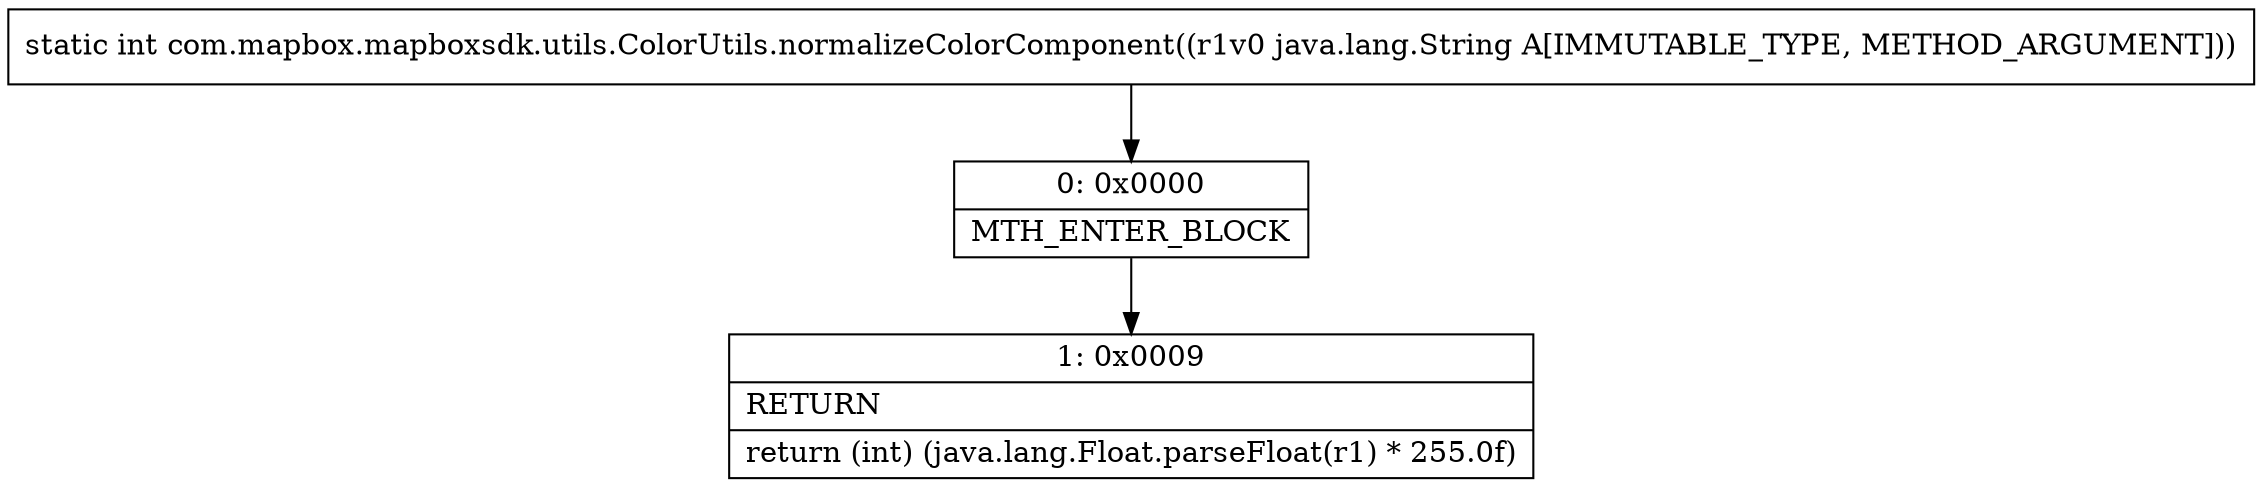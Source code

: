 digraph "CFG forcom.mapbox.mapboxsdk.utils.ColorUtils.normalizeColorComponent(Ljava\/lang\/String;)I" {
Node_0 [shape=record,label="{0\:\ 0x0000|MTH_ENTER_BLOCK\l}"];
Node_1 [shape=record,label="{1\:\ 0x0009|RETURN\l|return (int) (java.lang.Float.parseFloat(r1) * 255.0f)\l}"];
MethodNode[shape=record,label="{static int com.mapbox.mapboxsdk.utils.ColorUtils.normalizeColorComponent((r1v0 java.lang.String A[IMMUTABLE_TYPE, METHOD_ARGUMENT])) }"];
MethodNode -> Node_0;
Node_0 -> Node_1;
}

